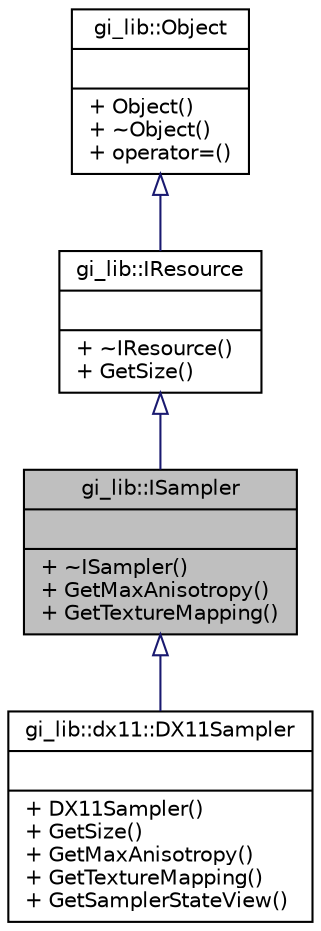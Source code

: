 digraph "gi_lib::ISampler"
{
  edge [fontname="Helvetica",fontsize="10",labelfontname="Helvetica",labelfontsize="10"];
  node [fontname="Helvetica",fontsize="10",shape=record];
  Node1 [label="{gi_lib::ISampler\n||+ ~ISampler()\l+ GetMaxAnisotropy()\l+ GetTextureMapping()\l}",height=0.2,width=0.4,color="black", fillcolor="grey75", style="filled", fontcolor="black"];
  Node2 -> Node1 [dir="back",color="midnightblue",fontsize="10",style="solid",arrowtail="onormal",fontname="Helvetica"];
  Node2 [label="{gi_lib::IResource\n||+ ~IResource()\l+ GetSize()\l}",height=0.2,width=0.4,color="black", fillcolor="white", style="filled",URL="$classgi__lib_1_1_i_resource.html",tooltip="Base interface for graphical resources. Resources are reference counted. You may improve this class t..."];
  Node3 -> Node2 [dir="back",color="midnightblue",fontsize="10",style="solid",arrowtail="onormal",fontname="Helvetica"];
  Node3 [label="{gi_lib::Object\n||+ Object()\l+ ~Object()\l+ operator=()\l}",height=0.2,width=0.4,color="black", fillcolor="white", style="filled",URL="$classgi__lib_1_1_object.html",tooltip="Base interface for every object whose life cycle is determined by a reference counter. "];
  Node1 -> Node4 [dir="back",color="midnightblue",fontsize="10",style="solid",arrowtail="onormal",fontname="Helvetica"];
  Node4 [label="{gi_lib::dx11::DX11Sampler\n||+ DX11Sampler()\l+ GetSize()\l+ GetMaxAnisotropy()\l+ GetTextureMapping()\l+ GetSamplerStateView()\l}",height=0.2,width=0.4,color="black", fillcolor="white", style="filled",URL="$classgi__lib_1_1dx11_1_1_d_x11_sampler.html",tooltip="Represents a DirectX11 sampler state. "];
}
